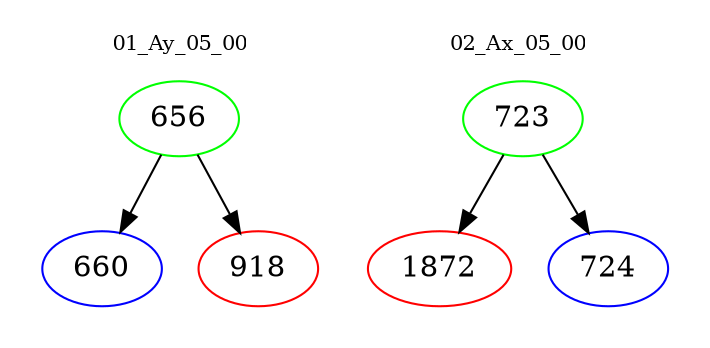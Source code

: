 digraph{
subgraph cluster_0 {
color = white
label = "01_Ay_05_00";
fontsize=10;
T0_656 [label="656", color="green"]
T0_656 -> T0_660 [color="black"]
T0_660 [label="660", color="blue"]
T0_656 -> T0_918 [color="black"]
T0_918 [label="918", color="red"]
}
subgraph cluster_1 {
color = white
label = "02_Ax_05_00";
fontsize=10;
T1_723 [label="723", color="green"]
T1_723 -> T1_1872 [color="black"]
T1_1872 [label="1872", color="red"]
T1_723 -> T1_724 [color="black"]
T1_724 [label="724", color="blue"]
}
}
